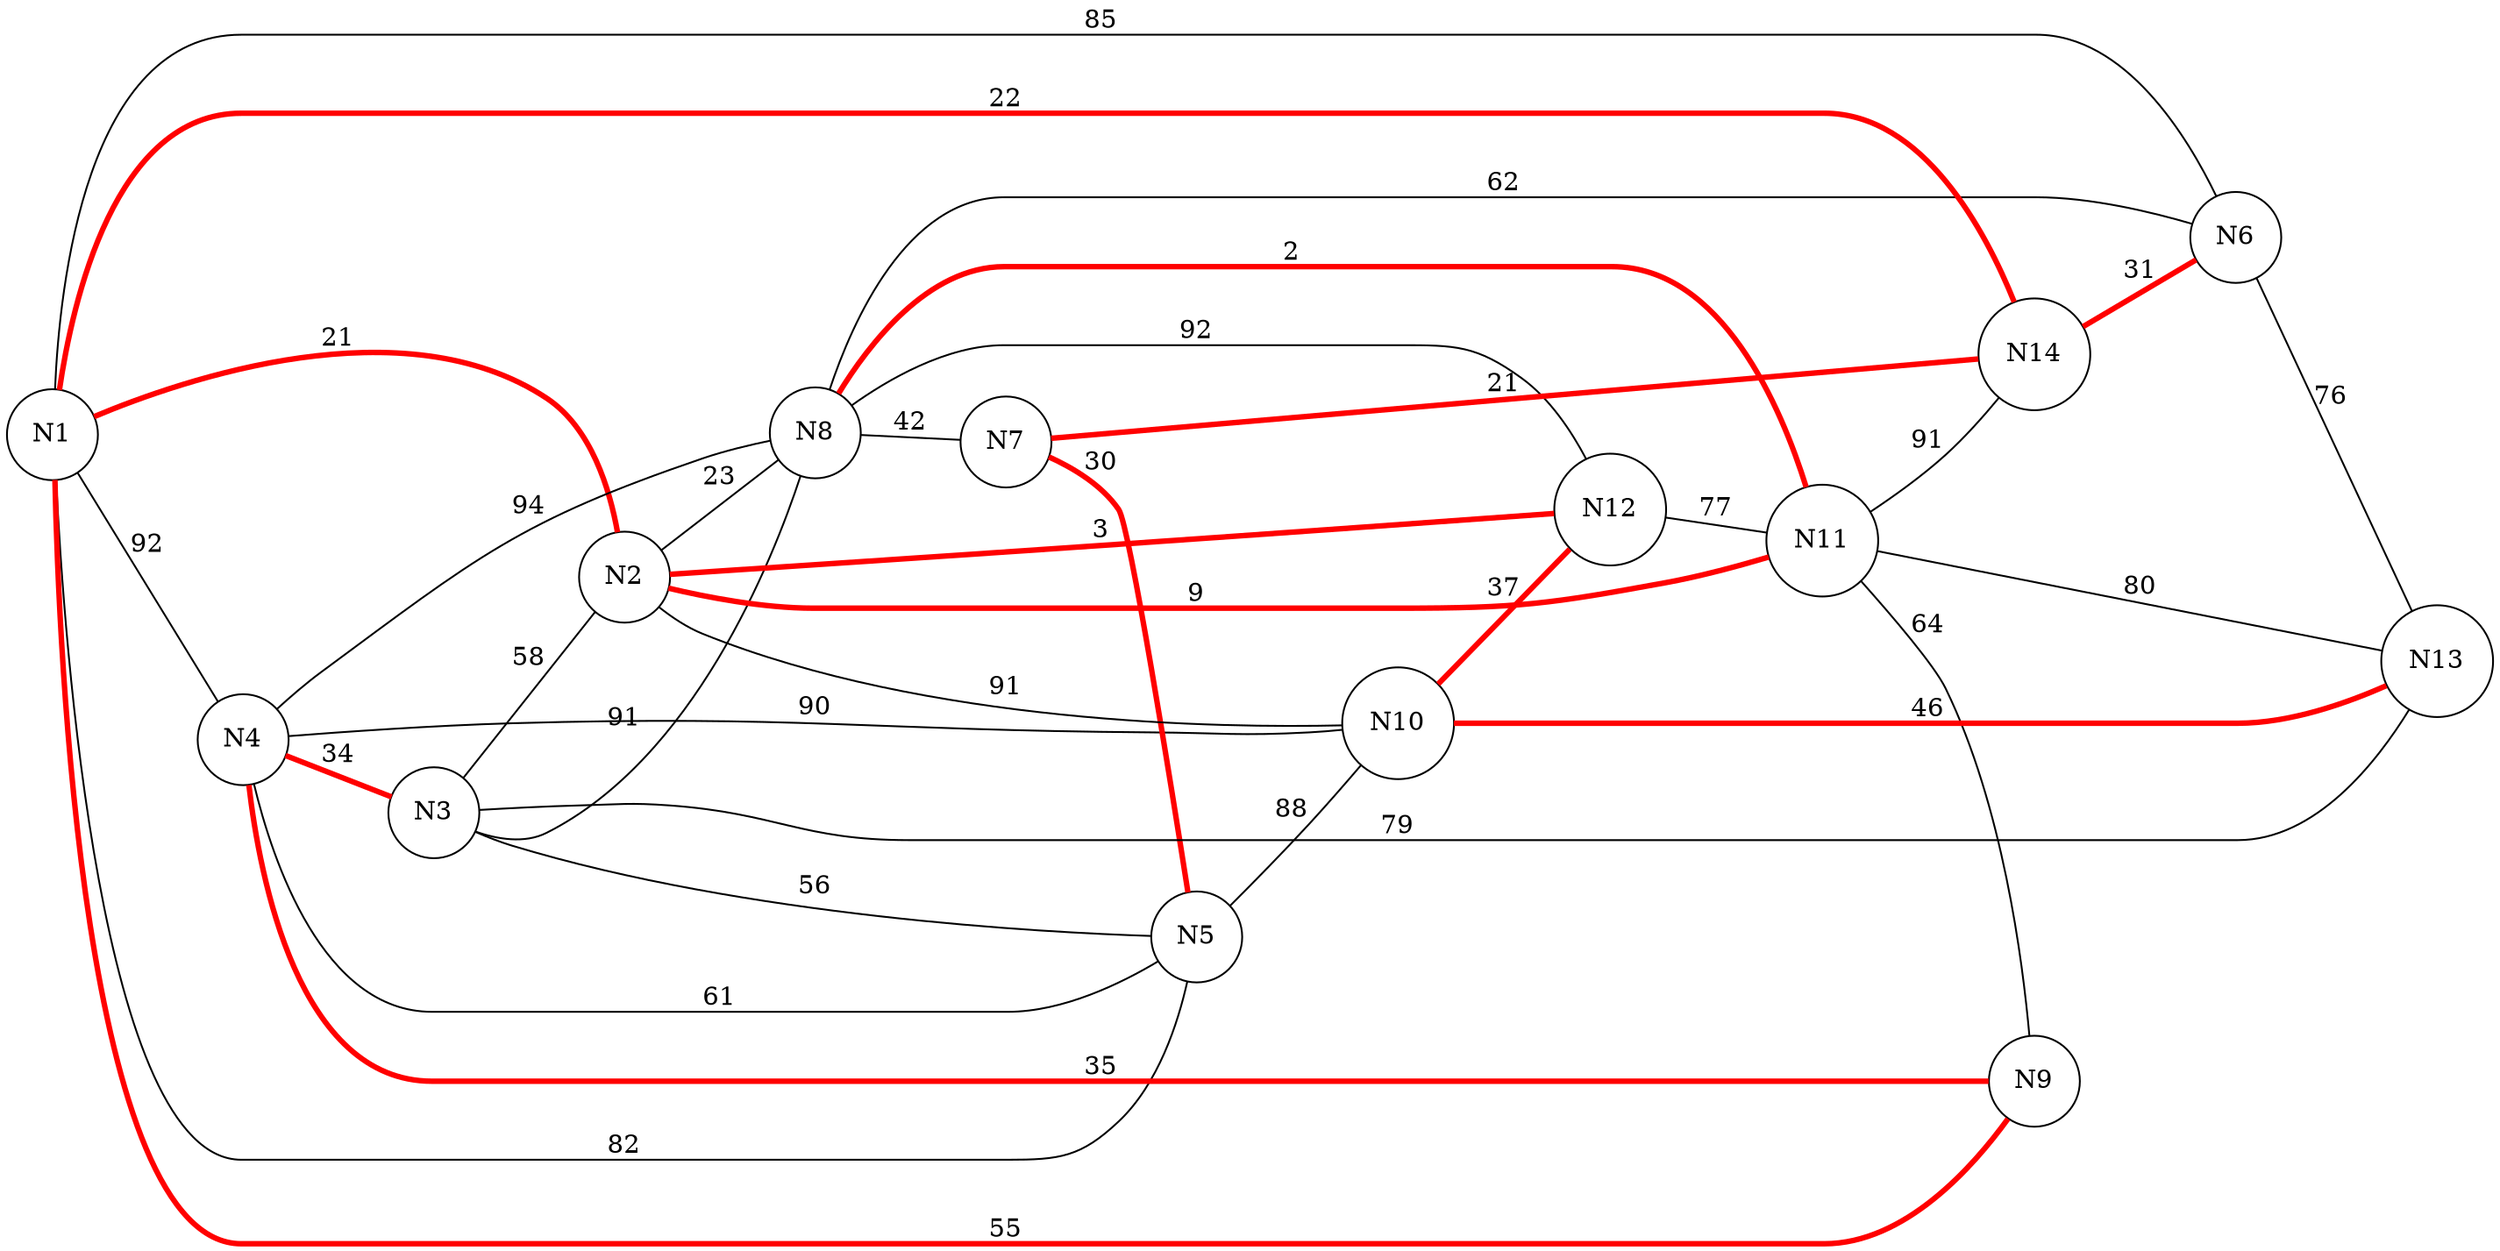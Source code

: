 graph G {
  rankdir=LR;
  node [shape=circle];

  N1;
  N2;
  N3;
  N4;
  N5;
  N6;
  N7;
  N8;
  N9;
  N10;
  N12;
  N11;
  N14;
  N13;

  N2 -- N1 [label="21", color="red", penwidth=3.0];
  N3 -- N2 [label="58"];
  N4 -- N3 [label="34", color="red", penwidth=3.0];
  N5 -- N3 [label="56"];
  N6 -- N1 [label="85"];
  N7 -- N5 [label="30", color="red", penwidth=3.0];
  N8 -- N3 [label="91"];
  N9 -- N1 [label="55", color="red", penwidth=3.0];
  N10 -- N2 [label="91"];
  N11 -- N8 [label="2", color="red", penwidth=3.0];
  N12 -- N11 [label="77"];
  N13 -- N10 [label="46", color="red", penwidth=3.0];
  N14 -- N6 [label="31", color="red", penwidth=3.0];
  N5 -- N10 [label="88"];
  N1 -- N4 [label="92"];
  N13 -- N3 [label="79"];
  N14 -- N1 [label="22", color="red", penwidth=3.0];
  N4 -- N10 [label="90"];
  N14 -- N7 [label="21", color="red", penwidth=3.0];
  N5 -- N1 [label="82"];
  N11 -- N14 [label="91"];
  N2 -- N8 [label="23"];
  N8 -- N7 [label="42"];
  N10 -- N12 [label="37", color="red", penwidth=3.0];
  N12 -- N2 [label="3", color="red", penwidth=3.0];
  N5 -- N4 [label="61"];
  N12 -- N8 [label="92"];
  N11 -- N9 [label="64"];
  N11 -- N13 [label="80"];
  N6 -- N13 [label="76"];
  N8 -- N4 [label="94"];
  N11 -- N2 [label="9", color="red", penwidth=3.0];
  N9 -- N4 [label="35", color="red", penwidth=3.0];
  N6 -- N8 [label="62"];
}
